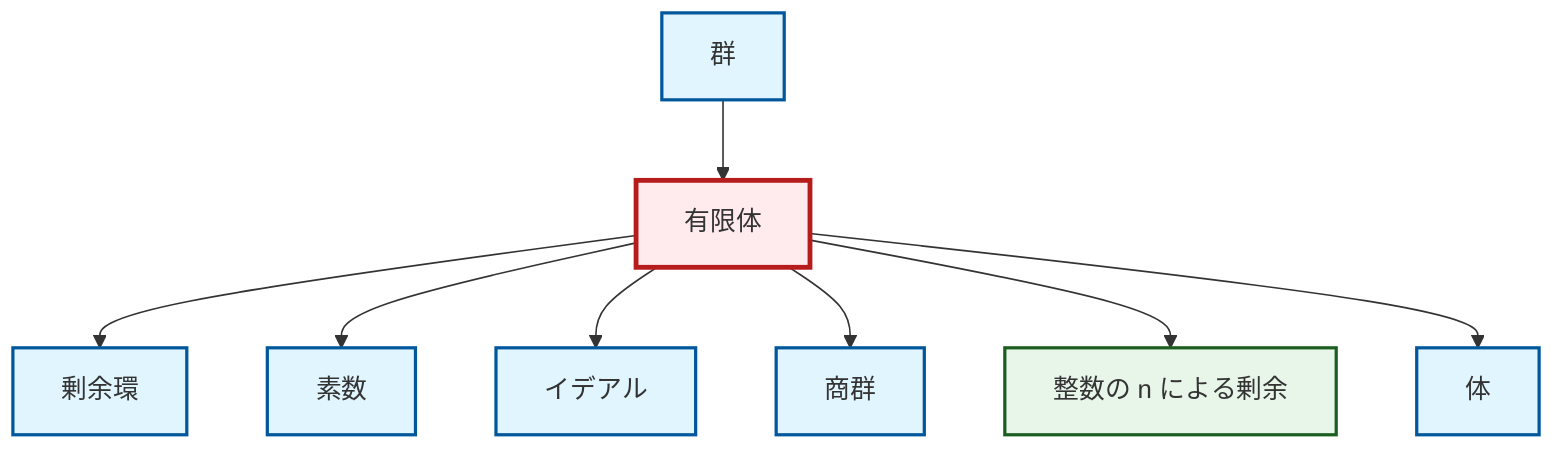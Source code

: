 graph TD
    classDef definition fill:#e1f5fe,stroke:#01579b,stroke-width:2px
    classDef theorem fill:#f3e5f5,stroke:#4a148c,stroke-width:2px
    classDef axiom fill:#fff3e0,stroke:#e65100,stroke-width:2px
    classDef example fill:#e8f5e9,stroke:#1b5e20,stroke-width:2px
    classDef current fill:#ffebee,stroke:#b71c1c,stroke-width:3px
    ex-finite-field["有限体"]:::example
    def-ideal["イデアル"]:::definition
    ex-quotient-integers-mod-n["整数の n による剰余"]:::example
    def-group["群"]:::definition
    def-quotient-ring["剰余環"]:::definition
    def-quotient-group["商群"]:::definition
    def-field["体"]:::definition
    def-prime["素数"]:::definition
    ex-finite-field --> def-quotient-ring
    ex-finite-field --> def-prime
    ex-finite-field --> def-ideal
    ex-finite-field --> def-quotient-group
    ex-finite-field --> ex-quotient-integers-mod-n
    def-group --> ex-finite-field
    ex-finite-field --> def-field
    class ex-finite-field current